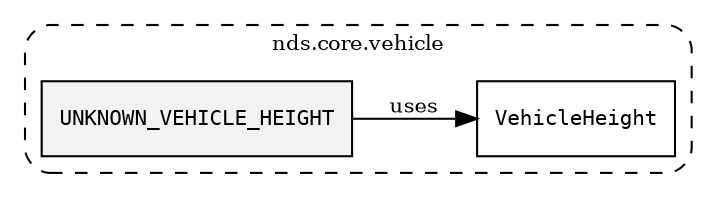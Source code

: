 /**
 * This dot file creates symbol collaboration diagram for UNKNOWN_VEHICLE_HEIGHT.
 */
digraph ZSERIO
{
    node [shape=box, fontsize=10];
    rankdir="LR";
    fontsize=10;
    tooltip="UNKNOWN_VEHICLE_HEIGHT collaboration diagram";

    subgraph "cluster_nds.core.vehicle"
    {
        style="dashed, rounded";
        label="nds.core.vehicle";
        tooltip="Package nds.core.vehicle";
        href="../../../content/packages/nds.core.vehicle.html#Package-nds-core-vehicle";
        target="_parent";

        "UNKNOWN_VEHICLE_HEIGHT" [style="filled", fillcolor="#0000000D", target="_parent", label=<<font face="monospace"><table align="center" border="0" cellspacing="0" cellpadding="0"><tr><td href="../../../content/packages/nds.core.vehicle.html#Constant-UNKNOWN_VEHICLE_HEIGHT" title="Constant defined in nds.core.vehicle">UNKNOWN_VEHICLE_HEIGHT</td></tr></table></font>>];
        "VehicleHeight" [target="_parent", label=<<font face="monospace"><table align="center" border="0" cellspacing="0" cellpadding="0"><tr><td href="../../../content/packages/nds.core.vehicle.html#Subtype-VehicleHeight" title="Subtype defined in nds.core.vehicle">VehicleHeight</td></tr></table></font>>];
    }

    "UNKNOWN_VEHICLE_HEIGHT" -> "VehicleHeight" [label="uses", fontsize=10];
}
